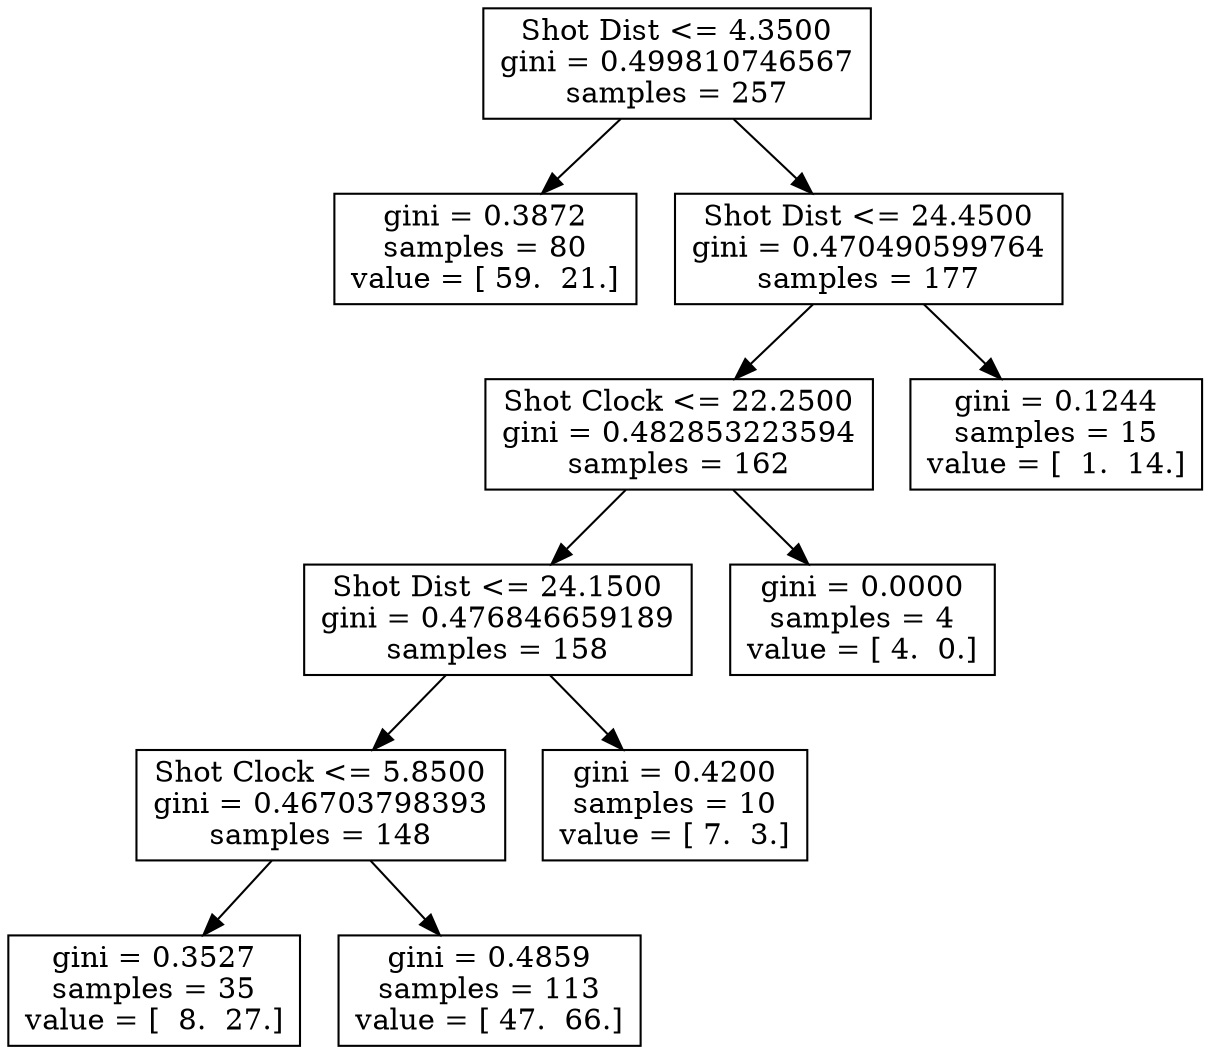 digraph Tree {
0 [label="Shot Dist <= 4.3500\ngini = 0.499810746567\nsamples = 257", shape="box"] ;
1 [label="gini = 0.3872\nsamples = 80\nvalue = [ 59.  21.]", shape="box"] ;
0 -> 1 ;
2 [label="Shot Dist <= 24.4500\ngini = 0.470490599764\nsamples = 177", shape="box"] ;
0 -> 2 ;
3 [label="Shot Clock <= 22.2500\ngini = 0.482853223594\nsamples = 162", shape="box"] ;
2 -> 3 ;
4 [label="Shot Dist <= 24.1500\ngini = 0.476846659189\nsamples = 158", shape="box"] ;
3 -> 4 ;
5 [label="Shot Clock <= 5.8500\ngini = 0.46703798393\nsamples = 148", shape="box"] ;
4 -> 5 ;
6 [label="gini = 0.3527\nsamples = 35\nvalue = [  8.  27.]", shape="box"] ;
5 -> 6 ;
7 [label="gini = 0.4859\nsamples = 113\nvalue = [ 47.  66.]", shape="box"] ;
5 -> 7 ;
8 [label="gini = 0.4200\nsamples = 10\nvalue = [ 7.  3.]", shape="box"] ;
4 -> 8 ;
9 [label="gini = 0.0000\nsamples = 4\nvalue = [ 4.  0.]", shape="box"] ;
3 -> 9 ;
10 [label="gini = 0.1244\nsamples = 15\nvalue = [  1.  14.]", shape="box"] ;
2 -> 10 ;
}